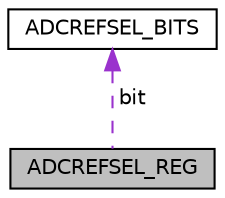 digraph "ADCREFSEL_REG"
{
  edge [fontname="Helvetica",fontsize="10",labelfontname="Helvetica",labelfontsize="10"];
  node [fontname="Helvetica",fontsize="10",shape=record];
  Node1 [label="ADCREFSEL_REG",height=0.2,width=0.4,color="black", fillcolor="grey75", style="filled", fontcolor="black"];
  Node2 -> Node1 [dir="back",color="darkorchid3",fontsize="10",style="dashed",label=" bit" ,fontname="Helvetica"];
  Node2 [label="ADCREFSEL_BITS",height=0.2,width=0.4,color="black", fillcolor="white", style="filled",URL="$struct_a_d_c_r_e_f_s_e_l___b_i_t_s.html"];
}
